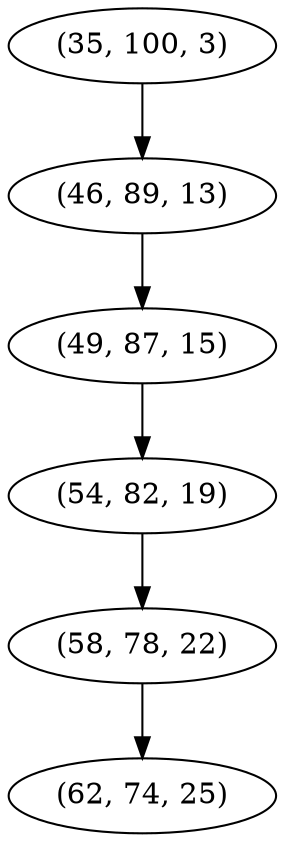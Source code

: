 digraph tree {
    "(35, 100, 3)";
    "(46, 89, 13)";
    "(49, 87, 15)";
    "(54, 82, 19)";
    "(58, 78, 22)";
    "(62, 74, 25)";
    "(35, 100, 3)" -> "(46, 89, 13)";
    "(46, 89, 13)" -> "(49, 87, 15)";
    "(49, 87, 15)" -> "(54, 82, 19)";
    "(54, 82, 19)" -> "(58, 78, 22)";
    "(58, 78, 22)" -> "(62, 74, 25)";
}
